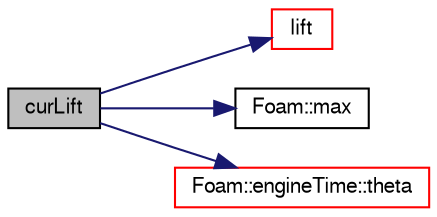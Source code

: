 digraph "curLift"
{
  bgcolor="transparent";
  edge [fontname="FreeSans",fontsize="10",labelfontname="FreeSans",labelfontsize="10"];
  node [fontname="FreeSans",fontsize="10",shape=record];
  rankdir="LR";
  Node249 [label="curLift",height=0.2,width=0.4,color="black", fillcolor="grey75", style="filled", fontcolor="black"];
  Node249 -> Node250 [color="midnightblue",fontsize="10",style="solid",fontname="FreeSans"];
  Node250 [label="lift",height=0.2,width=0.4,color="red",URL="$a21826.html#a3f2011ba1a4551db1639dcc7f6be1586",tooltip="Return valve lift given crank angle in degrees. "];
  Node249 -> Node304 [color="midnightblue",fontsize="10",style="solid",fontname="FreeSans"];
  Node304 [label="Foam::max",height=0.2,width=0.4,color="black",URL="$a21124.html#ac993e906cf2774ae77e666bc24e81733"];
  Node249 -> Node305 [color="midnightblue",fontsize="10",style="solid",fontname="FreeSans"];
  Node305 [label="Foam::engineTime::theta",height=0.2,width=0.4,color="red",URL="$a21822.html#a28b051b96687a7eee0cd444bc2def93a",tooltip="Return current crank-angle. "];
}
